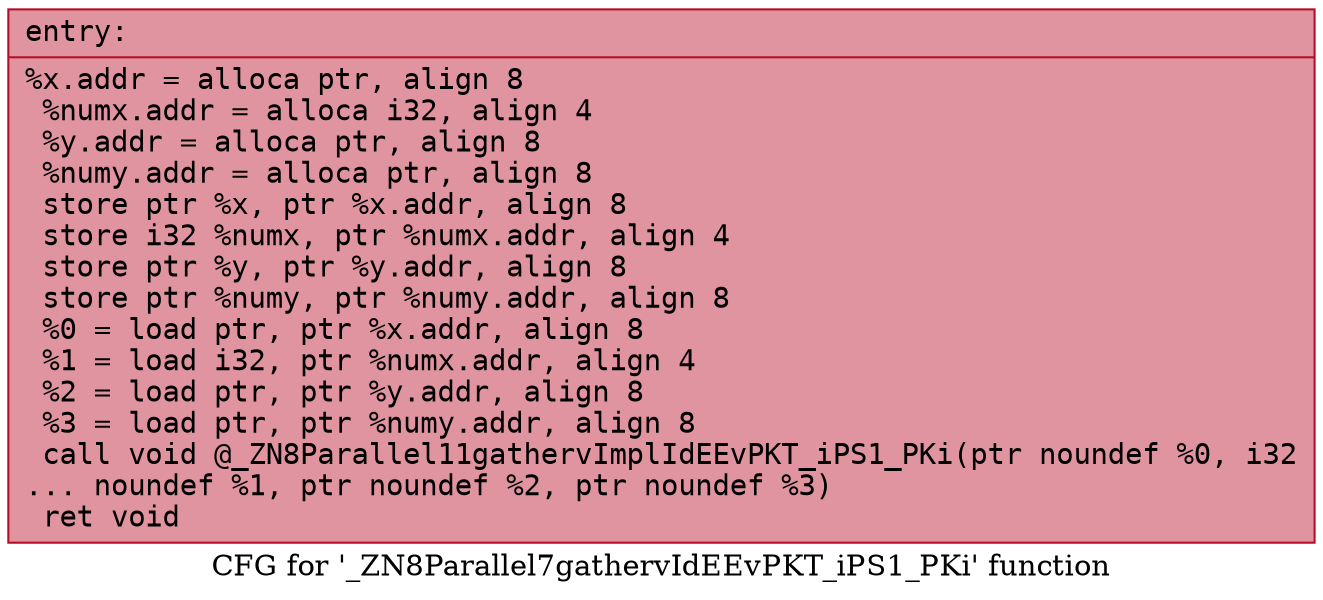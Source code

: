 digraph "CFG for '_ZN8Parallel7gathervIdEEvPKT_iPS1_PKi' function" {
	label="CFG for '_ZN8Parallel7gathervIdEEvPKT_iPS1_PKi' function";

	Node0x55fc3be29e80 [shape=record,color="#b70d28ff", style=filled, fillcolor="#b70d2870" fontname="Courier",label="{entry:\l|  %x.addr = alloca ptr, align 8\l  %numx.addr = alloca i32, align 4\l  %y.addr = alloca ptr, align 8\l  %numy.addr = alloca ptr, align 8\l  store ptr %x, ptr %x.addr, align 8\l  store i32 %numx, ptr %numx.addr, align 4\l  store ptr %y, ptr %y.addr, align 8\l  store ptr %numy, ptr %numy.addr, align 8\l  %0 = load ptr, ptr %x.addr, align 8\l  %1 = load i32, ptr %numx.addr, align 4\l  %2 = load ptr, ptr %y.addr, align 8\l  %3 = load ptr, ptr %numy.addr, align 8\l  call void @_ZN8Parallel11gathervImplIdEEvPKT_iPS1_PKi(ptr noundef %0, i32\l... noundef %1, ptr noundef %2, ptr noundef %3)\l  ret void\l}"];
}
